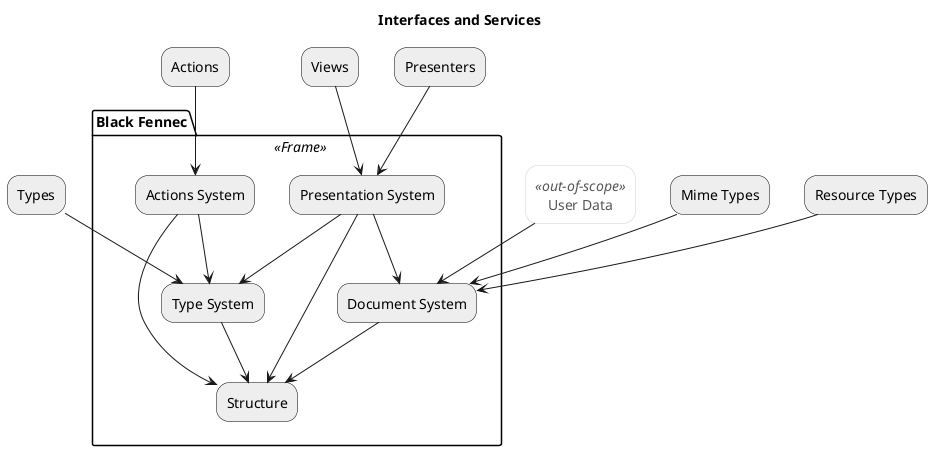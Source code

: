 @startuml interfaces and services

skinparam rectangle {
    BackgroundColor #EEE
    ArrowColor Black
    BorderColor Black
    roundCorner 25
}

skinparam rectangle<<out-of-scope>> {
    BorderColor #CCC
    BackgroundColor #FFF
    FontColor #555
}

title Interfaces and Services



package "Black Fennec" <<Frame>> as BF {
    rectangle "Presentation System" as PS
    rectangle "Document System" as DS
    rectangle Structure
    rectangle "Type System" as TS
    rectangle "Actions System" as AS

    TS          -->     Structure

    AS          -->   TS
    AS          -->     Structure
    
    DS          -->     Structure

    PS          -->   TS
    PS          -->     Structure
    PS          -->     DS

}

rectangle Types
rectangle Actions
rectangle Views
rectangle Presenters
rectangle "Mime Types" as MT
rectangle "Resource Types" as RT
rectangle "User Data" as UD <<out-of-scope>>

Types           -->         TS
Actions         -->         AS
Views           -->         PS
Presenters      -->         PS
MT              -->         DS
RT              -->         DS
UD              -->         DS

Types           -[hidden]right->        BF

@enduml

